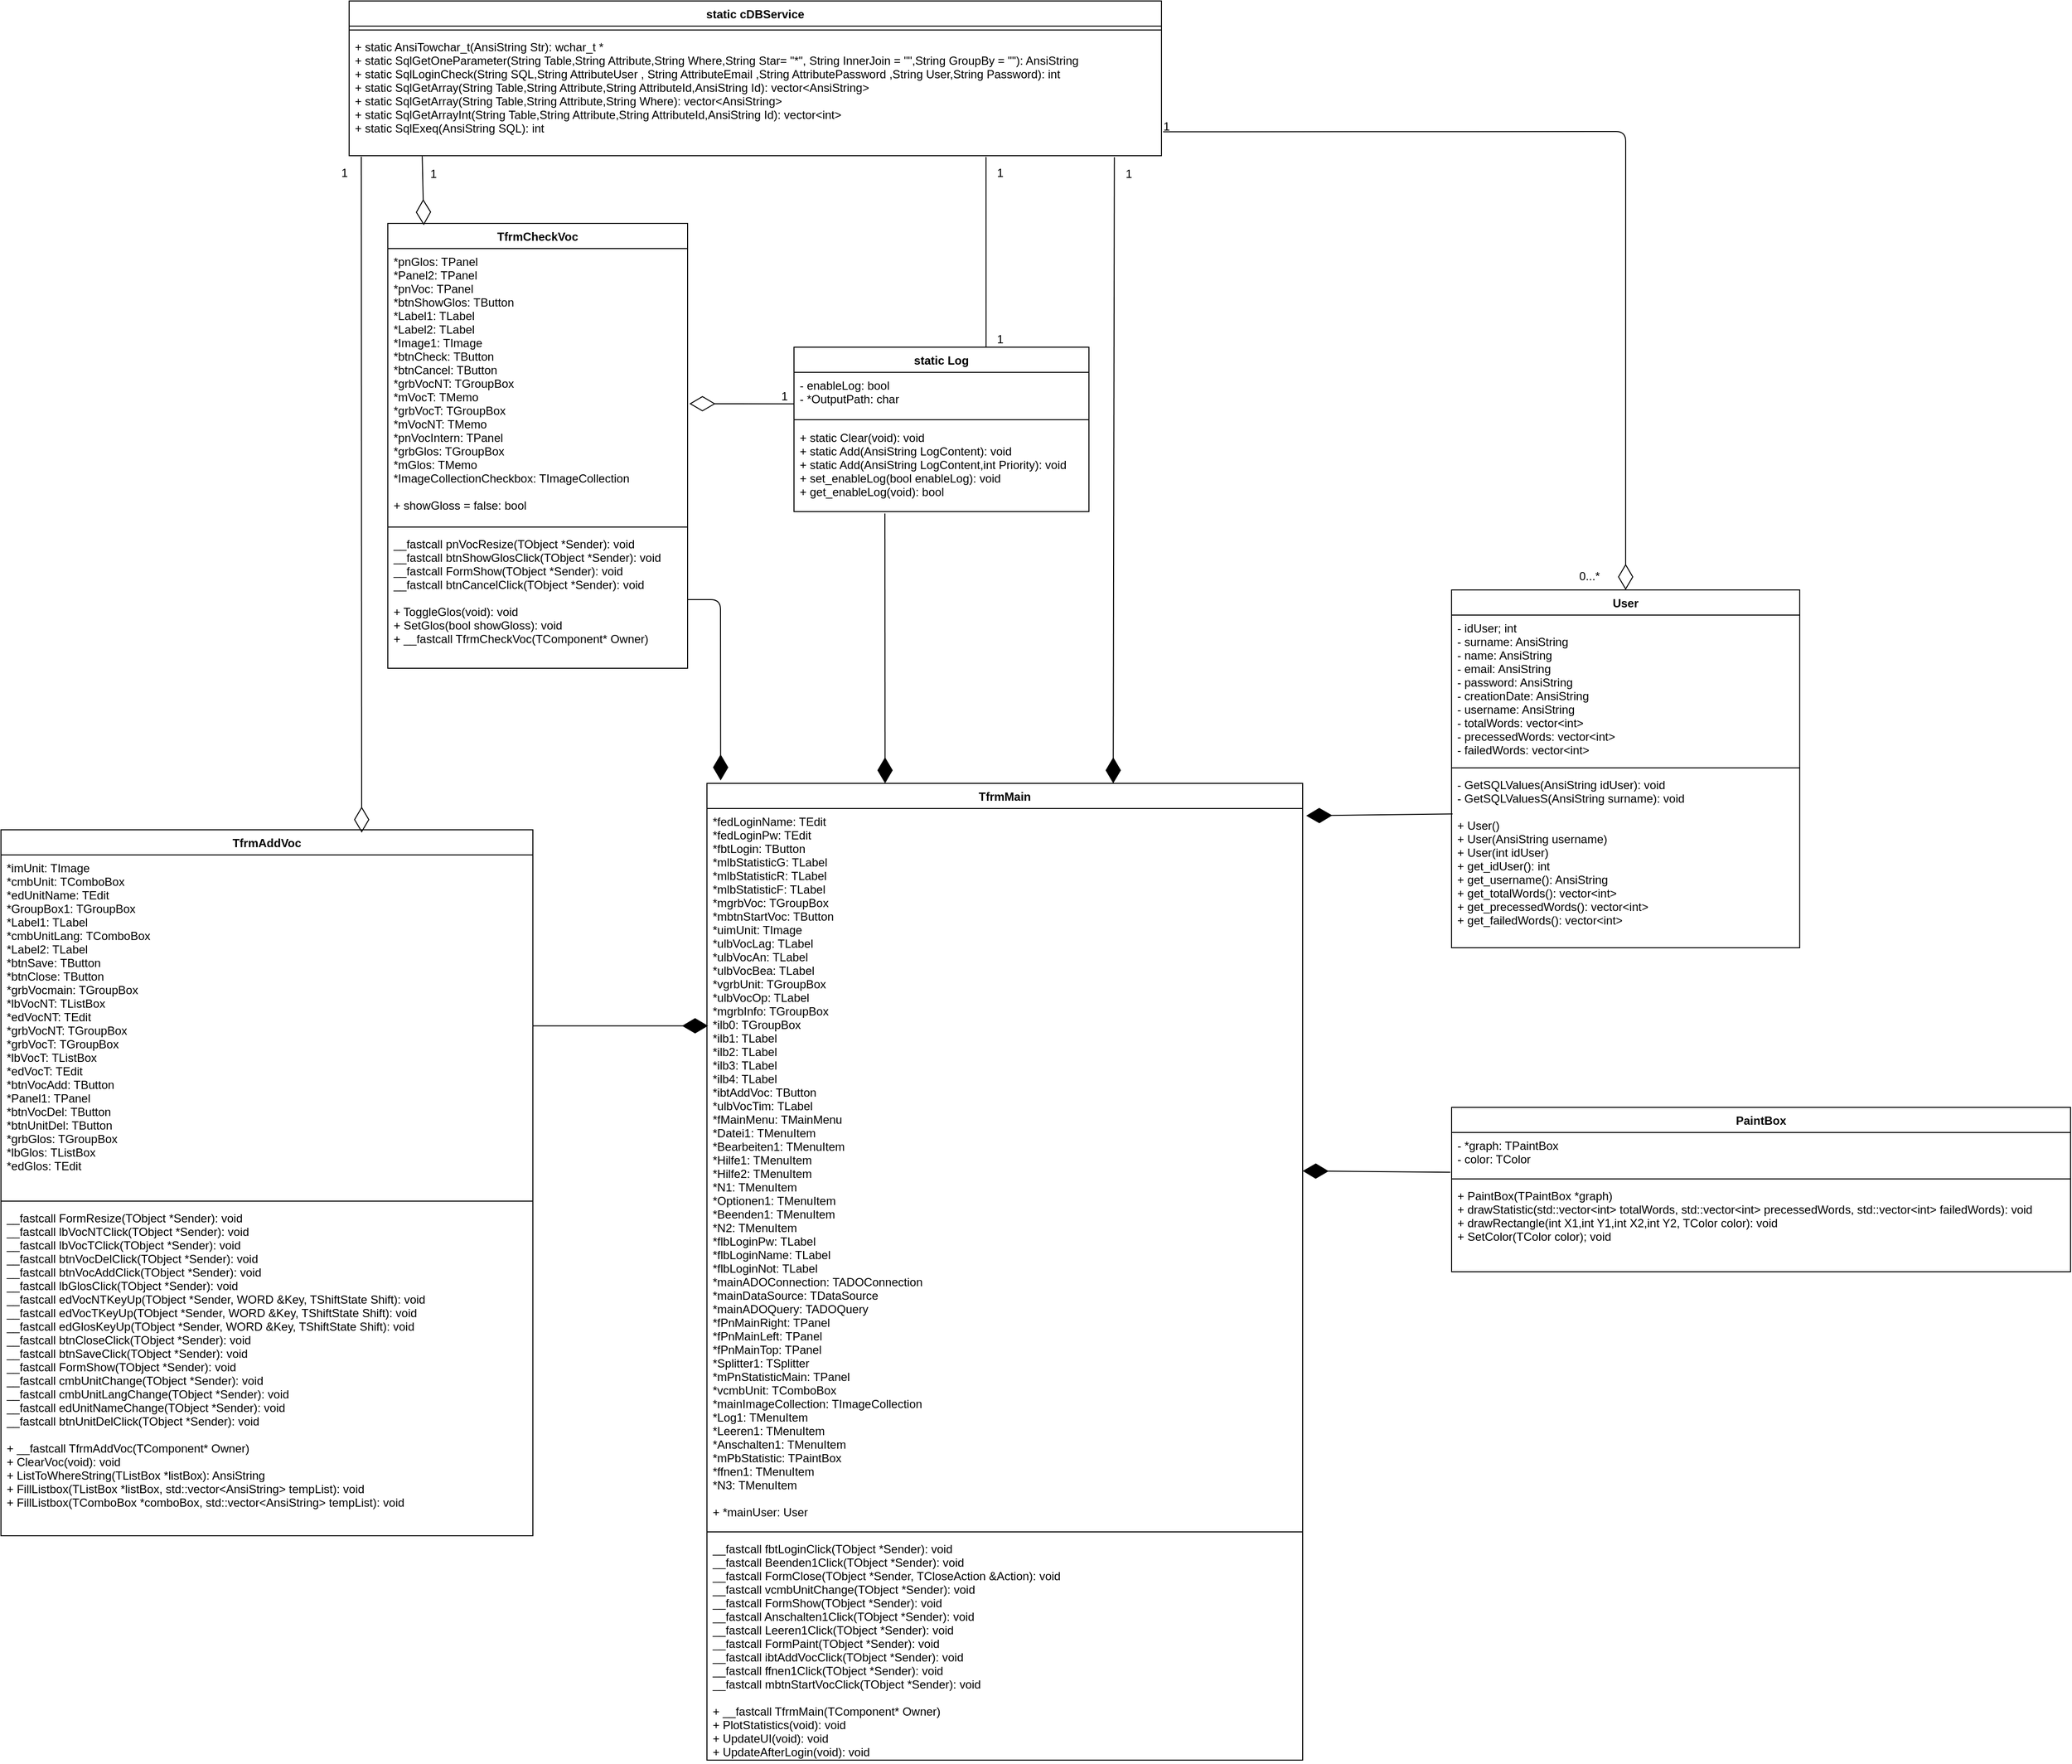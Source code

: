 <mxfile version="10.6.5" type="device"><diagram name="Page-1" id="c4acf3e9-155e-7222-9cf6-157b1a14988f"><mxGraphModel dx="1891" dy="1071" grid="1" gridSize="10" guides="1" tooltips="1" connect="1" arrows="1" fold="1" page="1" pageScale="1" pageWidth="850" pageHeight="1100" background="#ffffff" math="0" shadow="0"><root><mxCell id="0"/><mxCell id="1" parent="0"/><mxCell id="EQZQCK0eawY-TeNLX1md-1" value="User&#10;&#10;" style="swimlane;fontStyle=1;align=center;verticalAlign=top;childLayout=stackLayout;horizontal=1;startSize=26;horizontalStack=0;resizeParent=1;resizeParentMax=0;resizeLast=0;collapsible=1;marginBottom=0;" parent="1" vertex="1"><mxGeometry x="1699.929" y="659" width="360" height="370" as="geometry"/></mxCell><mxCell id="EQZQCK0eawY-TeNLX1md-2" value="- idUser; int&#10;- surname: AnsiString&#10;- name: AnsiString&#10;- email: AnsiString&#10;- password: AnsiString&#10;- creationDate: AnsiString&#10;- username: AnsiString&#10;- totalWords: vector&lt;int&gt;&#10;- precessedWords: vector&lt;int&gt;&#10;- failedWords: vector&lt;int&gt;" style="text;strokeColor=none;fillColor=none;align=left;verticalAlign=top;spacingLeft=4;spacingRight=4;overflow=hidden;rotatable=0;points=[[0,0.5],[1,0.5]];portConstraint=eastwest;" parent="EQZQCK0eawY-TeNLX1md-1" vertex="1"><mxGeometry y="26" width="360" height="154" as="geometry"/></mxCell><mxCell id="EQZQCK0eawY-TeNLX1md-3" value="" style="line;strokeWidth=1;fillColor=none;align=left;verticalAlign=middle;spacingTop=-1;spacingLeft=3;spacingRight=3;rotatable=0;labelPosition=right;points=[];portConstraint=eastwest;" parent="EQZQCK0eawY-TeNLX1md-1" vertex="1"><mxGeometry y="180" width="360" height="8" as="geometry"/></mxCell><mxCell id="EQZQCK0eawY-TeNLX1md-4" value="- GetSQLValues(AnsiString idUser): void&#10;- GetSQLValuesS(AnsiString surname): void&#10;&#10;+ User()&#10;+ User(AnsiString username)&#10;+ User(int idUser)&#10;+ get_idUser(): int&#10;+ get_username(): AnsiString&#10;+ get_totalWords(): vector&lt;int&gt;&#10;+ get_precessedWords(): vector&lt;int&gt;&#10;+ get_failedWords(): vector&lt;int&gt;&#10;&#10;" style="text;strokeColor=none;fillColor=none;align=left;verticalAlign=top;spacingLeft=4;spacingRight=4;overflow=hidden;rotatable=0;points=[[0,0.5],[1,0.5]];portConstraint=eastwest;" parent="EQZQCK0eawY-TeNLX1md-1" vertex="1"><mxGeometry y="188" width="360" height="182" as="geometry"/></mxCell><mxCell id="EQZQCK0eawY-TeNLX1md-6" value="static cDBService" style="swimlane;fontStyle=1;align=center;verticalAlign=top;childLayout=stackLayout;horizontal=1;startSize=26;horizontalStack=0;resizeParent=1;resizeParentMax=0;resizeLast=0;collapsible=1;marginBottom=0;" parent="1" vertex="1"><mxGeometry x="560" y="50" width="840" height="160" as="geometry"/></mxCell><mxCell id="EQZQCK0eawY-TeNLX1md-8" value="" style="line;strokeWidth=1;fillColor=none;align=left;verticalAlign=middle;spacingTop=-1;spacingLeft=3;spacingRight=3;rotatable=0;labelPosition=right;points=[];portConstraint=eastwest;" parent="EQZQCK0eawY-TeNLX1md-6" vertex="1"><mxGeometry y="26" width="840" height="8" as="geometry"/></mxCell><mxCell id="EQZQCK0eawY-TeNLX1md-9" value="+ static AnsiTowchar_t(AnsiString Str): wchar_t *&#10;+ static SqlGetOneParameter(String Table,String Attribute,String Where,String Star= &quot;*&quot;, String InnerJoin = &quot;&quot;,String GroupBy = &quot;&quot;): AnsiString&#10;+ static SqlLoginCheck(String SQL,String AttributeUser , String AttributeEmail ,String AttributePassword ,String User,String Password): int&#10;+ static SqlGetArray(String Table,String Attribute,String AttributeId,AnsiString Id): vector&lt;AnsiString&gt;&#10;+ static SqlGetArray(String Table,String Attribute,String Where): vector&lt;AnsiString&gt;&#10;+ static SqlGetArrayInt(String Table,String Attribute,String AttributeId,AnsiString Id): vector&lt;int&gt;&#10;+ static SqlExeq(AnsiString SQL): int" style="text;strokeColor=none;fillColor=none;align=left;verticalAlign=top;spacingLeft=4;spacingRight=4;overflow=hidden;rotatable=0;points=[[0,0.5],[1,0.5]];portConstraint=eastwest;" parent="EQZQCK0eawY-TeNLX1md-6" vertex="1"><mxGeometry y="34" width="840" height="126" as="geometry"/></mxCell><mxCell id="eNa_pmdosG2hYuF74sNO-1" value="static Log" style="swimlane;fontStyle=1;align=center;verticalAlign=top;childLayout=stackLayout;horizontal=1;startSize=26;horizontalStack=0;resizeParent=1;resizeParentMax=0;resizeLast=0;collapsible=1;marginBottom=0;" parent="1" vertex="1"><mxGeometry x="1020" y="408" width="305" height="170" as="geometry"/></mxCell><mxCell id="eNa_pmdosG2hYuF74sNO-2" value="- enableLog: bool&#10;- *OutputPath: char&#10;" style="text;strokeColor=none;fillColor=none;align=left;verticalAlign=top;spacingLeft=4;spacingRight=4;overflow=hidden;rotatable=0;points=[[0,0.5],[1,0.5]];portConstraint=eastwest;" parent="eNa_pmdosG2hYuF74sNO-1" vertex="1"><mxGeometry y="26" width="305" height="44" as="geometry"/></mxCell><mxCell id="eNa_pmdosG2hYuF74sNO-3" value="" style="line;strokeWidth=1;fillColor=none;align=left;verticalAlign=middle;spacingTop=-1;spacingLeft=3;spacingRight=3;rotatable=0;labelPosition=right;points=[];portConstraint=eastwest;" parent="eNa_pmdosG2hYuF74sNO-1" vertex="1"><mxGeometry y="70" width="305" height="10" as="geometry"/></mxCell><mxCell id="eNa_pmdosG2hYuF74sNO-4" value="+ static Clear(void): void&#10;+ static Add(AnsiString LogContent): void&#10;+ static Add(AnsiString LogContent,int Priority): void&#10;+ set_enableLog(bool enableLog): void&#10;+ get_enableLog(void): bool" style="text;strokeColor=none;fillColor=none;align=left;verticalAlign=top;spacingLeft=4;spacingRight=4;overflow=hidden;rotatable=0;points=[[0,0.5],[1,0.5]];portConstraint=eastwest;" parent="eNa_pmdosG2hYuF74sNO-1" vertex="1"><mxGeometry y="80" width="305" height="90" as="geometry"/></mxCell><mxCell id="eNa_pmdosG2hYuF74sNO-8" value="PaintBox" style="swimlane;fontStyle=1;align=center;verticalAlign=top;childLayout=stackLayout;horizontal=1;startSize=26;horizontalStack=0;resizeParent=1;resizeParentMax=0;resizeLast=0;collapsible=1;marginBottom=0;" parent="1" vertex="1"><mxGeometry x="1700" y="1194" width="640" height="170" as="geometry"/></mxCell><mxCell id="eNa_pmdosG2hYuF74sNO-9" value="- *graph: TPaintBox&#10;- color: TColor" style="text;strokeColor=none;fillColor=none;align=left;verticalAlign=top;spacingLeft=4;spacingRight=4;overflow=hidden;rotatable=0;points=[[0,0.5],[1,0.5]];portConstraint=eastwest;" parent="eNa_pmdosG2hYuF74sNO-8" vertex="1"><mxGeometry y="26" width="640" height="44" as="geometry"/></mxCell><mxCell id="eNa_pmdosG2hYuF74sNO-10" value="" style="line;strokeWidth=1;fillColor=none;align=left;verticalAlign=middle;spacingTop=-1;spacingLeft=3;spacingRight=3;rotatable=0;labelPosition=right;points=[];portConstraint=eastwest;" parent="eNa_pmdosG2hYuF74sNO-8" vertex="1"><mxGeometry y="70" width="640" height="8" as="geometry"/></mxCell><mxCell id="eNa_pmdosG2hYuF74sNO-11" value="+ PaintBox(TPaintBox *graph)&#10;+ drawStatistic(std::vector&lt;int&gt; totalWords, std::vector&lt;int&gt; precessedWords, std::vector&lt;int&gt; failedWords): void&#10;+ drawRectangle(int X1,int Y1,int X2,int Y2, TColor color): void&#10;+ SetColor(TColor color); void" style="text;strokeColor=none;fillColor=none;align=left;verticalAlign=top;spacingLeft=4;spacingRight=4;overflow=hidden;rotatable=0;points=[[0,0.5],[1,0.5]];portConstraint=eastwest;" parent="eNa_pmdosG2hYuF74sNO-8" vertex="1"><mxGeometry y="78" width="640" height="92" as="geometry"/></mxCell><mxCell id="eNa_pmdosG2hYuF74sNO-16" value="TfrmMain&#10;&#10;" style="swimlane;fontStyle=1;align=center;verticalAlign=top;childLayout=stackLayout;horizontal=1;startSize=26;horizontalStack=0;resizeParent=1;resizeParentMax=0;resizeLast=0;collapsible=1;marginBottom=0;" parent="1" vertex="1"><mxGeometry x="930" y="859" width="616" height="1010" as="geometry"/></mxCell><mxCell id="eNa_pmdosG2hYuF74sNO-17" value="*fedLoginName: TEdit&#10;*fedLoginPw: TEdit&#10;*fbtLogin: TButton&#10;*mlbStatisticG: TLabel&#10;*mlbStatisticR: TLabel&#10;*mlbStatisticF: TLabel&#10;*mgrbVoc: TGroupBox&#10;*mbtnStartVoc: TButton&#10;*uimUnit: TImage&#10;*ulbVocLag: TLabel&#10;*ulbVocAn: TLabel&#10;*ulbVocBea: TLabel&#10;*vgrbUnit: TGroupBox&#10;*ulbVocOp: TLabel&#10;*mgrbInfo: TGroupBox&#10;*ilb0: TGroupBox&#10;*ilb1: TLabel&#10;*ilb2: TLabel&#10;*ilb3: TLabel&#10;*ilb4: TLabel&#10;*ibtAddVoc: TButton&#10;*ulbVocTim: TLabel&#10;*fMainMenu: TMainMenu&#10;*Datei1: TMenuItem&#10;*Bearbeiten1: TMenuItem&#10;*Hilfe1: TMenuItem&#10;*Hilfe2: TMenuItem&#10;*N1: TMenuItem&#10;*Optionen1: TMenuItem&#10;*Beenden1: TMenuItem&#10;*N2: TMenuItem&#10;*flbLoginPw: TLabel&#10;*flbLoginName: TLabel&#10;*flbLoginNot: TLabel&#10;*mainADOConnection: TADOConnection&#10;*mainDataSource: TDataSource&#10;*mainADOQuery: TADOQuery&#10;*fPnMainRight: TPanel&#10;*fPnMainLeft: TPanel&#10;*fPnMainTop: TPanel&#10;*Splitter1: TSplitter&#10;*mPnStatisticMain: TPanel&#10;*vcmbUnit: TComboBox&#10;*mainImageCollection: TImageCollection&#10;*Log1: TMenuItem&#10;*Leeren1: TMenuItem&#10;*Anschalten1: TMenuItem&#10;*mPbStatistic: TPaintBox&#10;*ffnen1: TMenuItem&#10;*N3: TMenuItem&#10;&#10;+ *mainUser: User&#10;" style="text;strokeColor=none;fillColor=none;align=left;verticalAlign=top;spacingLeft=4;spacingRight=4;overflow=hidden;rotatable=0;points=[[0,0.5],[1,0.5]];portConstraint=eastwest;" parent="eNa_pmdosG2hYuF74sNO-16" vertex="1"><mxGeometry y="26" width="616" height="744" as="geometry"/></mxCell><mxCell id="eNa_pmdosG2hYuF74sNO-18" value="" style="line;strokeWidth=1;fillColor=none;align=left;verticalAlign=middle;spacingTop=-1;spacingLeft=3;spacingRight=3;rotatable=0;labelPosition=right;points=[];portConstraint=eastwest;" parent="eNa_pmdosG2hYuF74sNO-16" vertex="1"><mxGeometry y="770" width="616" height="8" as="geometry"/></mxCell><mxCell id="eNa_pmdosG2hYuF74sNO-19" value="__fastcall fbtLoginClick(TObject *Sender): void&#10;__fastcall Beenden1Click(TObject *Sender): void&#10;__fastcall FormClose(TObject *Sender, TCloseAction &amp;Action): void&#10;__fastcall vcmbUnitChange(TObject *Sender): void&#10;__fastcall FormShow(TObject *Sender): void&#10;__fastcall Anschalten1Click(TObject *Sender): void&#10;__fastcall Leeren1Click(TObject *Sender): void&#10;__fastcall FormPaint(TObject *Sender): void&#10;__fastcall ibtAddVocClick(TObject *Sender): void&#10;__fastcall ffnen1Click(TObject *Sender): void&#10;__fastcall mbtnStartVocClick(TObject *Sender): void&#10;&#10;+ __fastcall TfrmMain(TComponent* Owner)&#10;+ PlotStatistics(void): void&#10;+ UpdateUI(void): void&#10;+ UpdateAfterLogin(void): void" style="text;strokeColor=none;fillColor=none;align=left;verticalAlign=top;spacingLeft=4;spacingRight=4;overflow=hidden;rotatable=0;points=[[0,0.5],[1,0.5]];portConstraint=eastwest;" parent="eNa_pmdosG2hYuF74sNO-16" vertex="1"><mxGeometry y="778" width="616" height="232" as="geometry"/></mxCell><mxCell id="eNa_pmdosG2hYuF74sNO-23" value="TfrmCheckVoc" style="swimlane;fontStyle=1;align=center;verticalAlign=top;childLayout=stackLayout;horizontal=1;startSize=26;horizontalStack=0;resizeParent=1;resizeParentMax=0;resizeLast=0;collapsible=1;marginBottom=0;" parent="1" vertex="1"><mxGeometry x="600" y="280" width="310" height="460" as="geometry"/></mxCell><mxCell id="eNa_pmdosG2hYuF74sNO-24" value="*pnGlos: TPanel&#10;*Panel2: TPanel&#10;*pnVoc: TPanel&#10;*btnShowGlos: TButton&#10;*Label1: TLabel&#10;*Label2: TLabel&#10;*Image1: TImage&#10;*btnCheck: TButton&#10;*btnCancel: TButton&#10;*grbVocNT: TGroupBox&#10;*mVocT: TMemo&#10;*grbVocT: TGroupBox&#10;*mVocNT: TMemo&#10;*pnVocIntern: TPanel&#10;*grbGlos: TGroupBox&#10;*mGlos: TMemo&#10;*ImageCollectionCheckbox: TImageCollection&#10;&#10;+ showGloss = false: bool&#10;" style="text;strokeColor=none;fillColor=none;align=left;verticalAlign=top;spacingLeft=4;spacingRight=4;overflow=hidden;rotatable=0;points=[[0,0.5],[1,0.5]];portConstraint=eastwest;" parent="eNa_pmdosG2hYuF74sNO-23" vertex="1"><mxGeometry y="26" width="310" height="284" as="geometry"/></mxCell><mxCell id="eNa_pmdosG2hYuF74sNO-25" value="" style="line;strokeWidth=1;fillColor=none;align=left;verticalAlign=middle;spacingTop=-1;spacingLeft=3;spacingRight=3;rotatable=0;labelPosition=right;points=[];portConstraint=eastwest;" parent="eNa_pmdosG2hYuF74sNO-23" vertex="1"><mxGeometry y="310" width="310" height="8" as="geometry"/></mxCell><mxCell id="eNa_pmdosG2hYuF74sNO-26" value="__fastcall pnVocResize(TObject *Sender): void&#10;__fastcall btnShowGlosClick(TObject *Sender): void&#10;__fastcall FormShow(TObject *Sender): void&#10;__fastcall btnCancelClick(TObject *Sender): void&#10;&#10;+ ToggleGlos(void): void&#10;+ SetGlos(bool showGloss): void&#10;+ __fastcall TfrmCheckVoc(TComponent* Owner)&#10;" style="text;strokeColor=none;fillColor=none;align=left;verticalAlign=top;spacingLeft=4;spacingRight=4;overflow=hidden;rotatable=0;points=[[0,0.5],[1,0.5]];portConstraint=eastwest;" parent="eNa_pmdosG2hYuF74sNO-23" vertex="1"><mxGeometry y="318" width="310" height="142" as="geometry"/></mxCell><mxCell id="eNa_pmdosG2hYuF74sNO-27" value="TfrmAddVoc" style="swimlane;fontStyle=1;align=center;verticalAlign=top;childLayout=stackLayout;horizontal=1;startSize=26;horizontalStack=0;resizeParent=1;resizeParentMax=0;resizeLast=0;collapsible=1;marginBottom=0;" parent="1" vertex="1"><mxGeometry x="200" y="907" width="550" height="730" as="geometry"/></mxCell><mxCell id="eNa_pmdosG2hYuF74sNO-28" value="*imUnit: TImage&#10;*cmbUnit: TComboBox&#10;*edUnitName: TEdit&#10;*GroupBox1: TGroupBox&#10;*Label1: TLabel&#10;*cmbUnitLang: TComboBox&#10;*Label2: TLabel&#10;*btnSave: TButton&#10;*btnClose: TButton&#10;*grbVocmain: TGroupBox&#10;*lbVocNT: TListBox&#10;*edVocNT: TEdit&#10;*grbVocNT: TGroupBox&#10;*grbVocT: TGroupBox&#10;*lbVocT: TListBox&#10;*edVocT: TEdit&#10;*btnVocAdd: TButton&#10;*Panel1: TPanel&#10;*btnVocDel: TButton&#10;*btnUnitDel: TButton&#10;*grbGlos: TGroupBox&#10;*lbGlos: TListBox&#10;*edGlos: TEdit" style="text;strokeColor=none;fillColor=none;align=left;verticalAlign=top;spacingLeft=4;spacingRight=4;overflow=hidden;rotatable=0;points=[[0,0.5],[1,0.5]];portConstraint=eastwest;" parent="eNa_pmdosG2hYuF74sNO-27" vertex="1"><mxGeometry y="26" width="550" height="354" as="geometry"/></mxCell><mxCell id="eNa_pmdosG2hYuF74sNO-29" value="" style="line;strokeWidth=1;fillColor=none;align=left;verticalAlign=middle;spacingTop=-1;spacingLeft=3;spacingRight=3;rotatable=0;labelPosition=right;points=[];portConstraint=eastwest;" parent="eNa_pmdosG2hYuF74sNO-27" vertex="1"><mxGeometry y="380" width="550" height="8" as="geometry"/></mxCell><mxCell id="eNa_pmdosG2hYuF74sNO-30" value="__fastcall FormResize(TObject *Sender): void&#10;__fastcall lbVocNTClick(TObject *Sender): void&#10;__fastcall lbVocTClick(TObject *Sender): void&#10;__fastcall btnVocDelClick(TObject *Sender): void&#10;__fastcall btnVocAddClick(TObject *Sender): void&#10;__fastcall lbGlosClick(TObject *Sender): void&#10;__fastcall edVocNTKeyUp(TObject *Sender, WORD &amp;Key, TShiftState Shift): void&#10;__fastcall edVocTKeyUp(TObject *Sender, WORD &amp;Key, TShiftState Shift): void&#10;__fastcall edGlosKeyUp(TObject *Sender, WORD &amp;Key, TShiftState Shift): void&#10;__fastcall btnCloseClick(TObject *Sender): void&#10;__fastcall btnSaveClick(TObject *Sender): void&#10;__fastcall FormShow(TObject *Sender): void&#10;__fastcall cmbUnitChange(TObject *Sender): void&#10;__fastcall cmbUnitLangChange(TObject *Sender): void&#10;__fastcall edUnitNameChange(TObject *Sender): void&#10;__fastcall btnUnitDelClick(TObject *Sender): void&#10;&#10;+ __fastcall TfrmAddVoc(TComponent* Owner)&#10;+ ClearVoc(void): void&#10;+ ListToWhereString(TListBox *listBox): AnsiString&#10;+ FillListbox(TListBox *listBox, std::vector&lt;AnsiString&gt; tempList): void&#10;+ FillListbox(TComboBox *comboBox, std::vector&lt;AnsiString&gt; tempList): void" style="text;strokeColor=none;fillColor=none;align=left;verticalAlign=top;spacingLeft=4;spacingRight=4;overflow=hidden;rotatable=0;points=[[0,0.5],[1,0.5]];portConstraint=eastwest;" parent="eNa_pmdosG2hYuF74sNO-27" vertex="1"><mxGeometry y="388" width="550" height="342" as="geometry"/></mxCell><mxCell id="eRHYrc7y5lrvc6WAlfaE-3" value="" style="endArrow=diamondThin;endFill=1;endSize=24;html=1;entryX=0.002;entryY=0.302;entryDx=0;entryDy=0;entryPerimeter=0;" edge="1" parent="1" source="eNa_pmdosG2hYuF74sNO-28" target="eNa_pmdosG2hYuF74sNO-17"><mxGeometry width="160" relative="1" as="geometry"><mxPoint x="630" y="1380" as="sourcePoint"/><mxPoint x="790" y="1380" as="targetPoint"/></mxGeometry></mxCell><mxCell id="eRHYrc7y5lrvc6WAlfaE-4" value="" style="endArrow=diamondThin;endFill=1;endSize=24;html=1;exitX=0.003;exitY=0.24;exitDx=0;exitDy=0;exitPerimeter=0;entryX=1.006;entryY=0.01;entryDx=0;entryDy=0;entryPerimeter=0;" edge="1" parent="1" source="EQZQCK0eawY-TeNLX1md-4" target="eNa_pmdosG2hYuF74sNO-17"><mxGeometry width="160" relative="1" as="geometry"><mxPoint x="1770" y="1290" as="sourcePoint"/><mxPoint x="1790" y="1270" as="targetPoint"/></mxGeometry></mxCell><mxCell id="eRHYrc7y5lrvc6WAlfaE-5" value="" style="endArrow=diamondThin;endFill=1;endSize=24;html=1;exitX=-0.002;exitY=0.936;exitDx=0;exitDy=0;exitPerimeter=0;" edge="1" parent="1" source="eNa_pmdosG2hYuF74sNO-9" target="eNa_pmdosG2hYuF74sNO-17"><mxGeometry width="160" relative="1" as="geometry"><mxPoint x="1757" y="1262" as="sourcePoint"/><mxPoint x="1630" y="950" as="targetPoint"/></mxGeometry></mxCell><mxCell id="eRHYrc7y5lrvc6WAlfaE-6" value="" style="endArrow=diamondThin;endFill=1;endSize=24;html=1;entryX=0.299;entryY=0;entryDx=0;entryDy=0;entryPerimeter=0;" edge="1" parent="1" target="eNa_pmdosG2hYuF74sNO-16"><mxGeometry width="160" relative="1" as="geometry"><mxPoint x="1114" y="580" as="sourcePoint"/><mxPoint x="1090" y="850" as="targetPoint"/><Array as="points"/></mxGeometry></mxCell><mxCell id="eRHYrc7y5lrvc6WAlfaE-7" value="" style="endArrow=diamondThin;endFill=1;endSize=24;html=1;entryX=0.023;entryY=-0.003;entryDx=0;entryDy=0;entryPerimeter=0;" edge="1" parent="1" source="eNa_pmdosG2hYuF74sNO-26" target="eNa_pmdosG2hYuF74sNO-16"><mxGeometry width="160" relative="1" as="geometry"><mxPoint x="690" y="751" as="sourcePoint"/><mxPoint x="1030" y="720" as="targetPoint"/><Array as="points"><mxPoint x="944" y="669"/></Array></mxGeometry></mxCell><mxCell id="eRHYrc7y5lrvc6WAlfaE-8" value="" style="endArrow=diamondThin;endFill=1;endSize=24;html=1;exitX=0.942;exitY=1.012;exitDx=0;exitDy=0;exitPerimeter=0;entryX=0.682;entryY=0;entryDx=0;entryDy=0;entryPerimeter=0;" edge="1" parent="1" source="EQZQCK0eawY-TeNLX1md-9" target="eNa_pmdosG2hYuF74sNO-16"><mxGeometry width="160" relative="1" as="geometry"><mxPoint x="1274" y="769.5" as="sourcePoint"/><mxPoint x="1351" y="840" as="targetPoint"/></mxGeometry></mxCell><mxCell id="eRHYrc7y5lrvc6WAlfaE-11" value="" style="endArrow=diamondThin;endFill=0;endSize=24;html=1;exitX=1.002;exitY=0.804;exitDx=0;exitDy=0;exitPerimeter=0;" edge="1" parent="1" source="EQZQCK0eawY-TeNLX1md-9" target="EQZQCK0eawY-TeNLX1md-1"><mxGeometry width="160" relative="1" as="geometry"><mxPoint x="1681.5" y="1098.5" as="sourcePoint"/><mxPoint x="1841.5" y="1098.5" as="targetPoint"/><Array as="points"><mxPoint x="1880" y="185"/></Array></mxGeometry></mxCell><mxCell id="eRHYrc7y5lrvc6WAlfaE-12" value="0...*" style="text;html=1;resizable=0;points=[];autosize=1;align=left;verticalAlign=top;spacingTop=-4;" vertex="1" parent="1"><mxGeometry x="1830" y="635" width="40" height="10" as="geometry"/></mxCell><mxCell id="eRHYrc7y5lrvc6WAlfaE-13" value="1&lt;br&gt;" style="text;html=1;resizable=0;points=[];autosize=1;align=left;verticalAlign=top;spacingTop=-4;" vertex="1" parent="1"><mxGeometry x="1400" y="170" width="20" height="10" as="geometry"/></mxCell><mxCell id="eRHYrc7y5lrvc6WAlfaE-18" value="1" style="text;html=1;resizable=0;points=[];autosize=1;align=left;verticalAlign=top;spacingTop=-4;" vertex="1" parent="1"><mxGeometry x="1228" y="390" width="20" height="10" as="geometry"/></mxCell><mxCell id="eRHYrc7y5lrvc6WAlfaE-19" value="1" style="text;html=1;resizable=0;points=[];autosize=1;align=left;verticalAlign=top;spacingTop=-4;" vertex="1" parent="1"><mxGeometry x="1228" y="218" width="20" height="10" as="geometry"/></mxCell><mxCell id="eRHYrc7y5lrvc6WAlfaE-23" value="" style="endArrow=diamondThin;endFill=0;endSize=24;html=1;exitX=0.09;exitY=1.005;exitDx=0;exitDy=0;exitPerimeter=0;entryX=0.12;entryY=0.004;entryDx=0;entryDy=0;entryPerimeter=0;" edge="1" parent="1" source="EQZQCK0eawY-TeNLX1md-9" target="eNa_pmdosG2hYuF74sNO-23"><mxGeometry width="160" relative="1" as="geometry"><mxPoint x="610" y="280" as="sourcePoint"/><mxPoint x="637" y="350" as="targetPoint"/></mxGeometry></mxCell><mxCell id="eRHYrc7y5lrvc6WAlfaE-24" value="" style="endArrow=diamondThin;endFill=0;endSize=24;html=1;exitX=-0.001;exitY=0.742;exitDx=0;exitDy=0;entryX=1.006;entryY=0.565;entryDx=0;entryDy=0;entryPerimeter=0;exitPerimeter=0;" edge="1" parent="1" source="eNa_pmdosG2hYuF74sNO-2" target="eNa_pmdosG2hYuF74sNO-24"><mxGeometry width="160" relative="1" as="geometry"><mxPoint x="1010" y="473" as="sourcePoint"/><mxPoint x="900" y="453" as="targetPoint"/></mxGeometry></mxCell><mxCell id="eRHYrc7y5lrvc6WAlfaE-26" value="" style="endArrow=diamondThin;endFill=0;endSize=24;html=1;exitX=0.015;exitY=1.008;exitDx=0;exitDy=0;exitPerimeter=0;" edge="1" parent="1" source="EQZQCK0eawY-TeNLX1md-9"><mxGeometry width="160" relative="1" as="geometry"><mxPoint x="110" y="790" as="sourcePoint"/><mxPoint x="573" y="910" as="targetPoint"/><Array as="points"/></mxGeometry></mxCell><mxCell id="eRHYrc7y5lrvc6WAlfaE-38" value="" style="endArrow=none;html=1;edgeStyle=orthogonalEdgeStyle;exitX=0.784;exitY=1.01;exitDx=0;exitDy=0;exitPerimeter=0;" edge="1" parent="1" source="EQZQCK0eawY-TeNLX1md-9" target="eNa_pmdosG2hYuF74sNO-1"><mxGeometry relative="1" as="geometry"><mxPoint x="862" y="220" as="sourcePoint"/><mxPoint x="1220" y="400" as="targetPoint"/><Array as="points"><mxPoint x="1219" y="380"/><mxPoint x="1219" y="380"/></Array></mxGeometry></mxCell><mxCell id="eRHYrc7y5lrvc6WAlfaE-41" value="1" style="text;html=1;resizable=0;points=[];autosize=1;align=left;verticalAlign=top;spacingTop=-4;" vertex="1" parent="1"><mxGeometry x="550" y="218" width="20" height="10" as="geometry"/></mxCell><mxCell id="eRHYrc7y5lrvc6WAlfaE-42" value="1" style="text;html=1;resizable=0;points=[];autosize=1;align=left;verticalAlign=top;spacingTop=-4;" vertex="1" parent="1"><mxGeometry x="642" y="219" width="20" height="10" as="geometry"/></mxCell><mxCell id="eRHYrc7y5lrvc6WAlfaE-43" value="1" style="text;html=1;resizable=0;points=[];autosize=1;align=left;verticalAlign=top;spacingTop=-4;" vertex="1" parent="1"><mxGeometry x="1361" y="219" width="20" height="10" as="geometry"/></mxCell><mxCell id="eRHYrc7y5lrvc6WAlfaE-44" value="1" style="text;html=1;resizable=0;points=[];autosize=1;align=left;verticalAlign=top;spacingTop=-4;" vertex="1" parent="1"><mxGeometry x="1005" y="449" width="20" height="10" as="geometry"/></mxCell></root></mxGraphModel></diagram></mxfile>